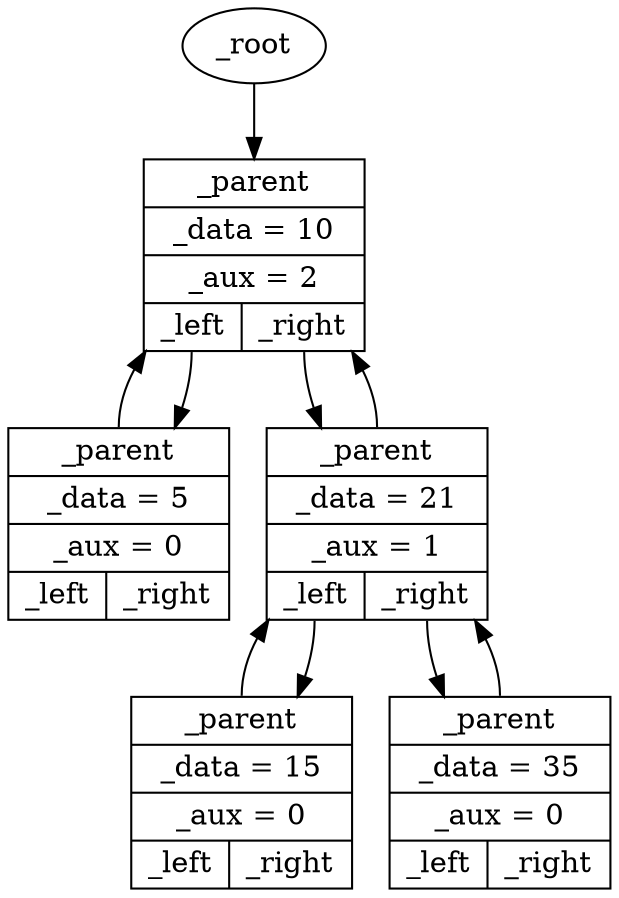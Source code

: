 digraph {
root [label="_root"];
root -> node0x80f010;
node0x80f010 [shape=record,label="{<parent> _parent | _data = 10 | _aux = 2 | { <left> _left | <right> _right } }"];
node0x80f040 [shape=record,label="{<parent> _parent | _data = 5 | _aux = 0 | { <left> _left | <right> _right } }"];
node0x80f070 [shape=record,label="{<parent> _parent | _data = 15 | _aux = 0 | { <left> _left | <right> _right } }"];
node0x80f0a0 [shape=record,label="{<parent> _parent | _data = 21 | _aux = 1 | { <left> _left | <right> _right } }"];
node0x80f0d0 [shape=record,label="{<parent> _parent | _data = 35 | _aux = 0 | { <left> _left | <right> _right } }"];
node0x80f010:left:s -> node0x80f040;
node0x80f010:right:s -> node0x80f0a0;
node0x80f040:parent:n -> node0x80f010;
node0x80f070:parent:n -> node0x80f0a0;
node0x80f0a0:parent:n -> node0x80f010;
node0x80f0a0:left:s -> node0x80f070;
node0x80f0a0:right:s -> node0x80f0d0;
node0x80f0d0:parent:n -> node0x80f0a0;
}
